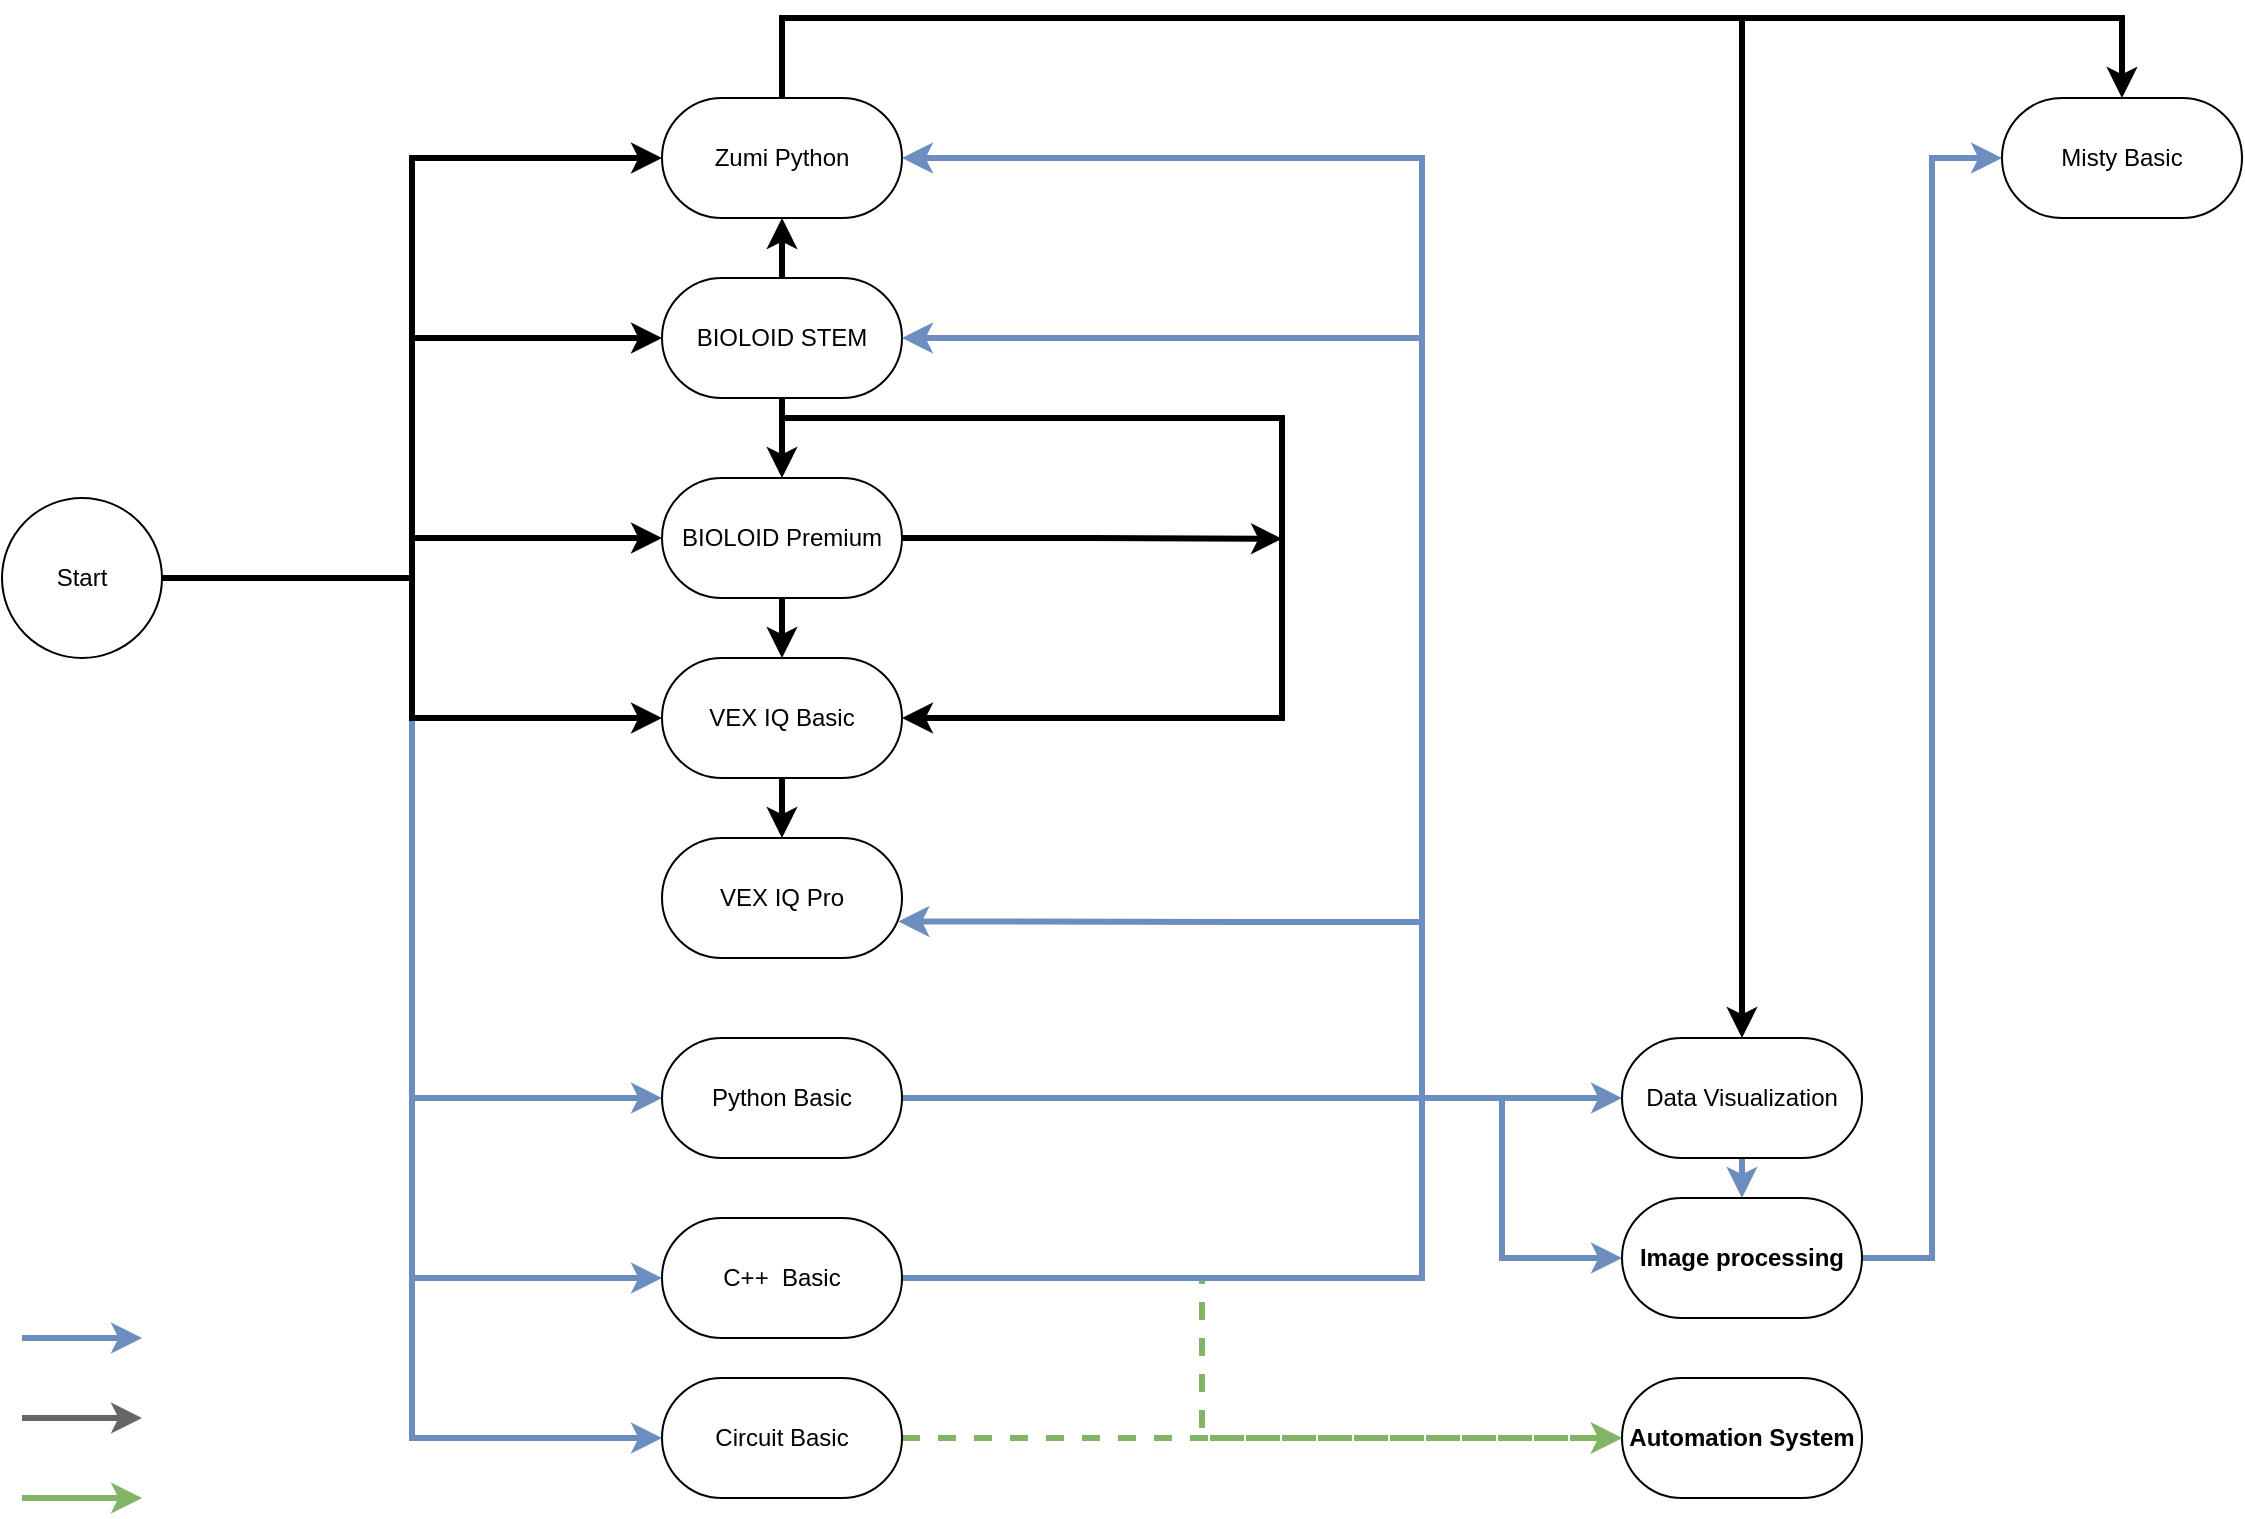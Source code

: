 <mxfile version="21.7.2" type="github">
  <diagram name="Page-1" id="Ta-tP-vgKMGgS2tbCbx0">
    <mxGraphModel dx="1363" dy="801" grid="1" gridSize="10" guides="1" tooltips="1" connect="1" arrows="1" fold="1" page="1" pageScale="1" pageWidth="1600" pageHeight="900" background="none" math="0" shadow="0">
      <root>
        <mxCell id="0" />
        <mxCell id="1" parent="0" />
        <mxCell id="2yxcCC73mM3outTDiwKw-28" style="edgeStyle=orthogonalEdgeStyle;rounded=0;orthogonalLoop=1;jettySize=auto;html=1;exitX=0.5;exitY=0;exitDx=0;exitDy=0;entryX=0.5;entryY=0;entryDx=0;entryDy=0;strokeWidth=3;" edge="1" parent="1" source="2yxcCC73mM3outTDiwKw-1" target="2yxcCC73mM3outTDiwKw-12">
          <mxGeometry relative="1" as="geometry">
            <Array as="points">
              <mxPoint x="410" y="40" />
              <mxPoint x="890" y="40" />
            </Array>
          </mxGeometry>
        </mxCell>
        <mxCell id="2yxcCC73mM3outTDiwKw-48" style="edgeStyle=orthogonalEdgeStyle;rounded=0;orthogonalLoop=1;jettySize=auto;html=1;exitX=0.5;exitY=0;exitDx=0;exitDy=0;entryX=0.5;entryY=0;entryDx=0;entryDy=0;strokeWidth=3;" edge="1" parent="1" source="2yxcCC73mM3outTDiwKw-1" target="2yxcCC73mM3outTDiwKw-45">
          <mxGeometry relative="1" as="geometry">
            <Array as="points">
              <mxPoint x="410" y="40" />
              <mxPoint x="1080" y="40" />
            </Array>
          </mxGeometry>
        </mxCell>
        <mxCell id="2yxcCC73mM3outTDiwKw-1" value="Zumi Python" style="rounded=1;whiteSpace=wrap;html=1;arcSize=50;" vertex="1" parent="1">
          <mxGeometry x="350" y="80" width="120" height="60" as="geometry" />
        </mxCell>
        <mxCell id="2yxcCC73mM3outTDiwKw-27" style="edgeStyle=orthogonalEdgeStyle;rounded=0;orthogonalLoop=1;jettySize=auto;html=1;exitX=0.5;exitY=1;exitDx=0;exitDy=0;strokeWidth=3;" edge="1" parent="1" source="2yxcCC73mM3outTDiwKw-2" target="2yxcCC73mM3outTDiwKw-3">
          <mxGeometry relative="1" as="geometry" />
        </mxCell>
        <mxCell id="2yxcCC73mM3outTDiwKw-52" style="edgeStyle=orthogonalEdgeStyle;rounded=0;orthogonalLoop=1;jettySize=auto;html=1;exitX=0.5;exitY=0;exitDx=0;exitDy=0;strokeWidth=3;" edge="1" parent="1" source="2yxcCC73mM3outTDiwKw-2" target="2yxcCC73mM3outTDiwKw-1">
          <mxGeometry relative="1" as="geometry" />
        </mxCell>
        <mxCell id="2yxcCC73mM3outTDiwKw-2" value="BIOLOID STEM" style="rounded=1;whiteSpace=wrap;html=1;arcSize=50;" vertex="1" parent="1">
          <mxGeometry x="350" y="170" width="120" height="60" as="geometry" />
        </mxCell>
        <mxCell id="2yxcCC73mM3outTDiwKw-25" style="edgeStyle=orthogonalEdgeStyle;rounded=0;orthogonalLoop=1;jettySize=auto;html=1;exitX=0.5;exitY=1;exitDx=0;exitDy=0;strokeWidth=3;" edge="1" parent="1" source="2yxcCC73mM3outTDiwKw-3" target="2yxcCC73mM3outTDiwKw-6">
          <mxGeometry relative="1" as="geometry" />
        </mxCell>
        <mxCell id="2yxcCC73mM3outTDiwKw-53" style="edgeStyle=orthogonalEdgeStyle;rounded=0;orthogonalLoop=1;jettySize=auto;html=1;exitX=1;exitY=0.5;exitDx=0;exitDy=0;strokeWidth=3;" edge="1" parent="1" source="2yxcCC73mM3outTDiwKw-3">
          <mxGeometry relative="1" as="geometry">
            <mxPoint x="660" y="300.429" as="targetPoint" />
          </mxGeometry>
        </mxCell>
        <mxCell id="2yxcCC73mM3outTDiwKw-3" value="BIOLOID Premium" style="rounded=1;whiteSpace=wrap;html=1;arcSize=50;" vertex="1" parent="1">
          <mxGeometry x="350" y="270" width="120" height="60" as="geometry" />
        </mxCell>
        <mxCell id="2yxcCC73mM3outTDiwKw-5" value="VEX IQ Pro" style="rounded=1;whiteSpace=wrap;html=1;arcSize=50;" vertex="1" parent="1">
          <mxGeometry x="350" y="450" width="120" height="60" as="geometry" />
        </mxCell>
        <mxCell id="2yxcCC73mM3outTDiwKw-22" style="edgeStyle=orthogonalEdgeStyle;rounded=0;orthogonalLoop=1;jettySize=auto;html=1;exitX=0.5;exitY=1;exitDx=0;exitDy=0;entryX=0.5;entryY=0;entryDx=0;entryDy=0;strokeWidth=3;" edge="1" parent="1" source="2yxcCC73mM3outTDiwKw-6" target="2yxcCC73mM3outTDiwKw-5">
          <mxGeometry relative="1" as="geometry" />
        </mxCell>
        <mxCell id="2yxcCC73mM3outTDiwKw-6" value="VEX IQ Basic" style="rounded=1;whiteSpace=wrap;html=1;arcSize=50;" vertex="1" parent="1">
          <mxGeometry x="350" y="360" width="120" height="60" as="geometry" />
        </mxCell>
        <mxCell id="2yxcCC73mM3outTDiwKw-17" style="edgeStyle=orthogonalEdgeStyle;rounded=0;orthogonalLoop=1;jettySize=auto;html=1;exitX=1;exitY=0.5;exitDx=0;exitDy=0;entryX=0;entryY=0.5;entryDx=0;entryDy=0;fillColor=#dae8fc;strokeColor=#6c8ebf;strokeWidth=3;" edge="1" parent="1" source="2yxcCC73mM3outTDiwKw-7" target="2yxcCC73mM3outTDiwKw-10">
          <mxGeometry relative="1" as="geometry" />
        </mxCell>
        <mxCell id="2yxcCC73mM3outTDiwKw-18" style="edgeStyle=orthogonalEdgeStyle;rounded=0;orthogonalLoop=1;jettySize=auto;html=1;exitX=1;exitY=0.5;exitDx=0;exitDy=0;entryX=0;entryY=0.5;entryDx=0;entryDy=0;strokeWidth=3;" edge="1" parent="1" source="2yxcCC73mM3outTDiwKw-7" target="2yxcCC73mM3outTDiwKw-2">
          <mxGeometry relative="1" as="geometry" />
        </mxCell>
        <mxCell id="2yxcCC73mM3outTDiwKw-20" style="edgeStyle=orthogonalEdgeStyle;rounded=0;orthogonalLoop=1;jettySize=auto;html=1;exitX=1;exitY=0.5;exitDx=0;exitDy=0;entryX=0;entryY=0.5;entryDx=0;entryDy=0;strokeWidth=3;" edge="1" parent="1" source="2yxcCC73mM3outTDiwKw-7" target="2yxcCC73mM3outTDiwKw-3">
          <mxGeometry relative="1" as="geometry" />
        </mxCell>
        <mxCell id="2yxcCC73mM3outTDiwKw-23" style="edgeStyle=orthogonalEdgeStyle;rounded=0;orthogonalLoop=1;jettySize=auto;html=1;exitX=1;exitY=0.5;exitDx=0;exitDy=0;entryX=0;entryY=0.5;entryDx=0;entryDy=0;strokeWidth=3;fillColor=#dae8fc;strokeColor=#6c8ebf;" edge="1" parent="1" source="2yxcCC73mM3outTDiwKw-7" target="2yxcCC73mM3outTDiwKw-13">
          <mxGeometry relative="1" as="geometry" />
        </mxCell>
        <mxCell id="2yxcCC73mM3outTDiwKw-41" style="edgeStyle=orthogonalEdgeStyle;rounded=0;orthogonalLoop=1;jettySize=auto;html=1;exitX=1;exitY=0.5;exitDx=0;exitDy=0;entryX=0;entryY=0.5;entryDx=0;entryDy=0;fillColor=#dae8fc;strokeColor=#6c8ebf;strokeWidth=3;" edge="1" parent="1" source="2yxcCC73mM3outTDiwKw-7" target="2yxcCC73mM3outTDiwKw-39">
          <mxGeometry relative="1" as="geometry" />
        </mxCell>
        <mxCell id="2yxcCC73mM3outTDiwKw-21" style="edgeStyle=orthogonalEdgeStyle;rounded=0;orthogonalLoop=1;jettySize=auto;html=1;exitX=1;exitY=0.5;exitDx=0;exitDy=0;strokeWidth=3;" edge="1" parent="1" source="2yxcCC73mM3outTDiwKw-7" target="2yxcCC73mM3outTDiwKw-6">
          <mxGeometry relative="1" as="geometry" />
        </mxCell>
        <mxCell id="2yxcCC73mM3outTDiwKw-44" style="edgeStyle=orthogonalEdgeStyle;rounded=0;orthogonalLoop=1;jettySize=auto;html=1;exitX=1;exitY=0.5;exitDx=0;exitDy=0;entryX=0;entryY=0.5;entryDx=0;entryDy=0;strokeWidth=3;" edge="1" parent="1" source="2yxcCC73mM3outTDiwKw-7" target="2yxcCC73mM3outTDiwKw-1">
          <mxGeometry relative="1" as="geometry" />
        </mxCell>
        <mxCell id="2yxcCC73mM3outTDiwKw-7" value="Start" style="ellipse;whiteSpace=wrap;html=1;aspect=fixed;" vertex="1" parent="1">
          <mxGeometry x="20" y="280" width="80" height="80" as="geometry" />
        </mxCell>
        <mxCell id="2yxcCC73mM3outTDiwKw-8" value="" style="endArrow=classic;html=1;rounded=0;strokeWidth=3;fillColor=#dae8fc;strokeColor=#6c8ebf;" edge="1" parent="1">
          <mxGeometry width="50" height="50" relative="1" as="geometry">
            <mxPoint x="30" y="700" as="sourcePoint" />
            <mxPoint x="90" y="700" as="targetPoint" />
          </mxGeometry>
        </mxCell>
        <mxCell id="2yxcCC73mM3outTDiwKw-9" value="" style="endArrow=classic;html=1;rounded=0;strokeWidth=3;fillColor=#f5f5f5;strokeColor=#666666;" edge="1" parent="1">
          <mxGeometry width="50" height="50" relative="1" as="geometry">
            <mxPoint x="30" y="740" as="sourcePoint" />
            <mxPoint x="90" y="740" as="targetPoint" />
          </mxGeometry>
        </mxCell>
        <mxCell id="2yxcCC73mM3outTDiwKw-14" style="edgeStyle=orthogonalEdgeStyle;rounded=0;orthogonalLoop=1;jettySize=auto;html=1;exitX=1;exitY=0.5;exitDx=0;exitDy=0;fillColor=#dae8fc;strokeColor=#6c8ebf;strokeWidth=3;" edge="1" parent="1" source="2yxcCC73mM3outTDiwKw-10" target="2yxcCC73mM3outTDiwKw-12">
          <mxGeometry relative="1" as="geometry" />
        </mxCell>
        <mxCell id="2yxcCC73mM3outTDiwKw-16" style="edgeStyle=orthogonalEdgeStyle;rounded=0;orthogonalLoop=1;jettySize=auto;html=1;exitX=1;exitY=0.5;exitDx=0;exitDy=0;strokeWidth=3;fillColor=#dae8fc;strokeColor=#6c8ebf;" edge="1" parent="1">
          <mxGeometry relative="1" as="geometry">
            <mxPoint x="460" y="580" as="sourcePoint" />
            <mxPoint x="470" y="110" as="targetPoint" />
            <Array as="points">
              <mxPoint x="730" y="580" />
              <mxPoint x="730" y="110" />
            </Array>
          </mxGeometry>
        </mxCell>
        <mxCell id="2yxcCC73mM3outTDiwKw-31" style="edgeStyle=orthogonalEdgeStyle;rounded=0;orthogonalLoop=1;jettySize=auto;html=1;exitX=1;exitY=0.5;exitDx=0;exitDy=0;entryX=0.985;entryY=0.695;entryDx=0;entryDy=0;entryPerimeter=0;strokeWidth=3;fillColor=#dae8fc;strokeColor=#6c8ebf;" edge="1" parent="1" source="2yxcCC73mM3outTDiwKw-10" target="2yxcCC73mM3outTDiwKw-5">
          <mxGeometry relative="1" as="geometry">
            <Array as="points">
              <mxPoint x="730" y="580" />
              <mxPoint x="730" y="492" />
              <mxPoint x="640" y="492" />
            </Array>
          </mxGeometry>
        </mxCell>
        <mxCell id="2yxcCC73mM3outTDiwKw-33" style="edgeStyle=orthogonalEdgeStyle;rounded=0;orthogonalLoop=1;jettySize=auto;html=1;exitX=1;exitY=0.5;exitDx=0;exitDy=0;entryX=0;entryY=0.5;entryDx=0;entryDy=0;fillColor=#dae8fc;strokeColor=#6c8ebf;strokeWidth=3;" edge="1" parent="1" source="2yxcCC73mM3outTDiwKw-10" target="2yxcCC73mM3outTDiwKw-32">
          <mxGeometry relative="1" as="geometry">
            <Array as="points">
              <mxPoint x="770" y="580" />
              <mxPoint x="770" y="660" />
            </Array>
          </mxGeometry>
        </mxCell>
        <mxCell id="2yxcCC73mM3outTDiwKw-10" value="Python Basic" style="rounded=1;whiteSpace=wrap;html=1;arcSize=50;" vertex="1" parent="1">
          <mxGeometry x="350" y="550" width="120" height="60" as="geometry" />
        </mxCell>
        <mxCell id="2yxcCC73mM3outTDiwKw-11" value="" style="endArrow=classic;html=1;rounded=0;strokeWidth=3;fillColor=#d5e8d4;strokeColor=#82b366;" edge="1" parent="1">
          <mxGeometry width="50" height="50" relative="1" as="geometry">
            <mxPoint x="30" y="780" as="sourcePoint" />
            <mxPoint x="90" y="780" as="targetPoint" />
          </mxGeometry>
        </mxCell>
        <mxCell id="2yxcCC73mM3outTDiwKw-34" style="edgeStyle=orthogonalEdgeStyle;rounded=0;orthogonalLoop=1;jettySize=auto;html=1;exitX=0.5;exitY=1;exitDx=0;exitDy=0;entryX=0.5;entryY=0;entryDx=0;entryDy=0;fillColor=#dae8fc;strokeColor=#6c8ebf;strokeWidth=3;" edge="1" parent="1" source="2yxcCC73mM3outTDiwKw-12" target="2yxcCC73mM3outTDiwKw-32">
          <mxGeometry relative="1" as="geometry" />
        </mxCell>
        <mxCell id="2yxcCC73mM3outTDiwKw-12" value="Data Visualization" style="rounded=1;whiteSpace=wrap;html=1;arcSize=50;" vertex="1" parent="1">
          <mxGeometry x="830" y="550" width="120" height="60" as="geometry" />
        </mxCell>
        <mxCell id="2yxcCC73mM3outTDiwKw-42" style="edgeStyle=orthogonalEdgeStyle;rounded=0;orthogonalLoop=1;jettySize=auto;html=1;exitX=1;exitY=0.5;exitDx=0;exitDy=0;entryX=0;entryY=0.5;entryDx=0;entryDy=0;strokeWidth=3;dashed=1;fillColor=#d5e8d4;strokeColor=#82b366;" edge="1" parent="1" source="2yxcCC73mM3outTDiwKw-13" target="2yxcCC73mM3outTDiwKw-35">
          <mxGeometry relative="1" as="geometry">
            <Array as="points">
              <mxPoint x="620" y="670" />
              <mxPoint x="620" y="750" />
            </Array>
          </mxGeometry>
        </mxCell>
        <mxCell id="2yxcCC73mM3outTDiwKw-24" style="edgeStyle=orthogonalEdgeStyle;rounded=0;orthogonalLoop=1;jettySize=auto;html=1;exitX=1;exitY=0.5;exitDx=0;exitDy=0;entryX=1;entryY=0.5;entryDx=0;entryDy=0;fillColor=#dae8fc;strokeColor=#6c8ebf;strokeWidth=3;" edge="1" parent="1" source="2yxcCC73mM3outTDiwKw-13" target="2yxcCC73mM3outTDiwKw-2">
          <mxGeometry relative="1" as="geometry">
            <Array as="points">
              <mxPoint x="730" y="670" />
              <mxPoint x="730" y="200" />
            </Array>
          </mxGeometry>
        </mxCell>
        <mxCell id="2yxcCC73mM3outTDiwKw-13" value="C++ &amp;nbsp;Basic" style="rounded=1;whiteSpace=wrap;html=1;arcSize=50;" vertex="1" parent="1">
          <mxGeometry x="350" y="640" width="120" height="60" as="geometry" />
        </mxCell>
        <mxCell id="2yxcCC73mM3outTDiwKw-26" style="edgeStyle=orthogonalEdgeStyle;rounded=0;orthogonalLoop=1;jettySize=auto;html=1;exitX=0.5;exitY=1;exitDx=0;exitDy=0;entryX=1;entryY=0.5;entryDx=0;entryDy=0;strokeWidth=3;" edge="1" parent="1" source="2yxcCC73mM3outTDiwKw-2" target="2yxcCC73mM3outTDiwKw-6">
          <mxGeometry relative="1" as="geometry">
            <Array as="points">
              <mxPoint x="410" y="240" />
              <mxPoint x="660" y="240" />
              <mxPoint x="660" y="390" />
            </Array>
          </mxGeometry>
        </mxCell>
        <mxCell id="2yxcCC73mM3outTDiwKw-49" style="edgeStyle=orthogonalEdgeStyle;rounded=0;orthogonalLoop=1;jettySize=auto;html=1;exitX=1;exitY=0.5;exitDx=0;exitDy=0;entryX=0;entryY=0.5;entryDx=0;entryDy=0;fillColor=#dae8fc;strokeColor=#6c8ebf;strokeWidth=3;" edge="1" parent="1" source="2yxcCC73mM3outTDiwKw-32" target="2yxcCC73mM3outTDiwKw-45">
          <mxGeometry relative="1" as="geometry" />
        </mxCell>
        <mxCell id="2yxcCC73mM3outTDiwKw-32" value="Image processing" style="rounded=1;whiteSpace=wrap;html=1;arcSize=50;fontStyle=1" vertex="1" parent="1">
          <mxGeometry x="830" y="630" width="120" height="60" as="geometry" />
        </mxCell>
        <mxCell id="2yxcCC73mM3outTDiwKw-35" value="Automation System" style="rounded=1;whiteSpace=wrap;html=1;arcSize=50;fontStyle=1" vertex="1" parent="1">
          <mxGeometry x="830" y="720" width="120" height="60" as="geometry" />
        </mxCell>
        <mxCell id="2yxcCC73mM3outTDiwKw-40" style="edgeStyle=orthogonalEdgeStyle;rounded=0;orthogonalLoop=1;jettySize=auto;html=1;exitX=1;exitY=0.5;exitDx=0;exitDy=0;fillColor=#d5e8d4;strokeColor=#82b366;strokeWidth=3;dashed=1;" edge="1" parent="1" source="2yxcCC73mM3outTDiwKw-39" target="2yxcCC73mM3outTDiwKw-35">
          <mxGeometry relative="1" as="geometry" />
        </mxCell>
        <mxCell id="2yxcCC73mM3outTDiwKw-39" value="Circuit Basic" style="rounded=1;whiteSpace=wrap;html=1;arcSize=50;" vertex="1" parent="1">
          <mxGeometry x="350" y="720" width="120" height="60" as="geometry" />
        </mxCell>
        <mxCell id="2yxcCC73mM3outTDiwKw-45" value="Misty Basic" style="rounded=1;whiteSpace=wrap;html=1;arcSize=50;" vertex="1" parent="1">
          <mxGeometry x="1020" y="80" width="120" height="60" as="geometry" />
        </mxCell>
      </root>
    </mxGraphModel>
  </diagram>
</mxfile>
